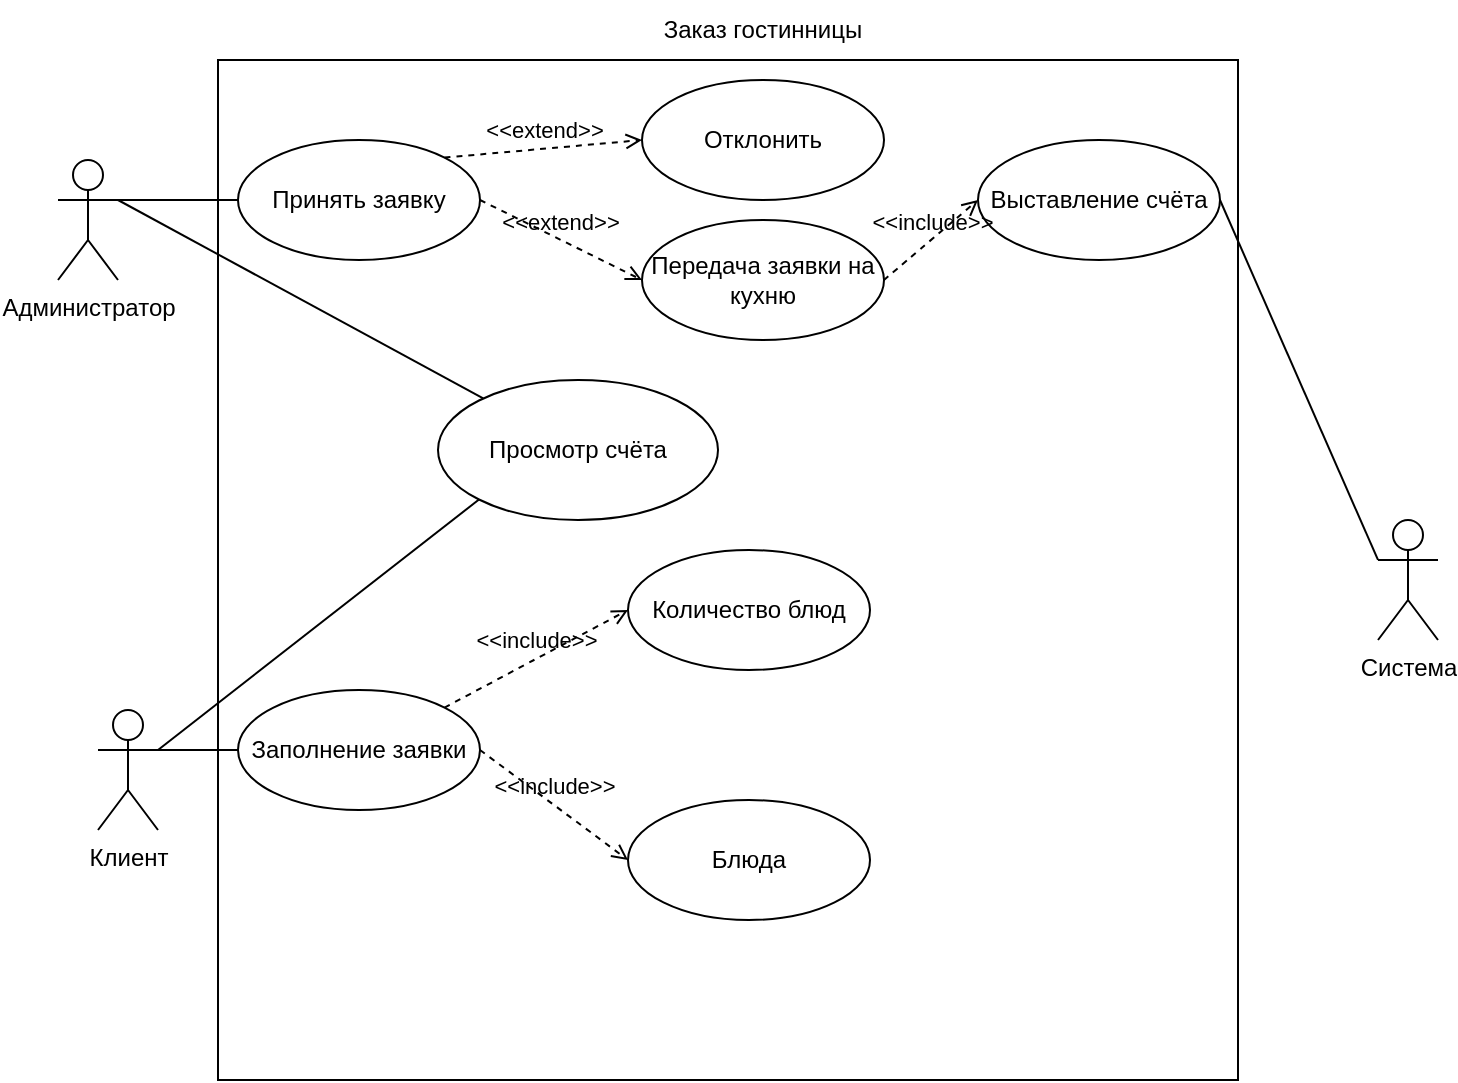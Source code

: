 <mxfile version="20.7.4" type="device"><diagram id="M13nzgHDiBsrt1ZgYOBN" name="Страница 1"><mxGraphModel dx="1434" dy="764" grid="1" gridSize="10" guides="1" tooltips="1" connect="1" arrows="1" fold="1" page="1" pageScale="1" pageWidth="827" pageHeight="1169" math="0" shadow="0"><root><mxCell id="0"/><mxCell id="1" parent="0"/><mxCell id="fY_PwHqfxWm9hgMFCMMJ-106" value="" style="whiteSpace=wrap;html=1;aspect=fixed;glass=0;sketch=0;strokeWidth=1;shadow=0;fillColor=none;movable=0;resizable=0;rotatable=0;deletable=0;editable=0;connectable=0;" parent="1" vertex="1"><mxGeometry x="180" y="340" width="510" height="510" as="geometry"/></mxCell><mxCell id="fY_PwHqfxWm9hgMFCMMJ-108" value="Заказ гостинницы" style="text;html=1;strokeColor=none;fillColor=none;align=center;verticalAlign=middle;whiteSpace=wrap;rounded=0;shadow=0;glass=0;sketch=0;strokeWidth=1;movable=0;resizable=0;rotatable=0;deletable=0;editable=0;connectable=0;" parent="1" vertex="1"><mxGeometry x="399" y="310" width="107" height="30" as="geometry"/></mxCell><mxCell id="fY_PwHqfxWm9hgMFCMMJ-110" value="Администратор" style="shape=umlActor;verticalLabelPosition=bottom;verticalAlign=top;html=1;outlineConnect=0;shadow=0;glass=0;sketch=0;strokeColor=default;strokeWidth=1;fillColor=default;gradientColor=none;" parent="1" vertex="1"><mxGeometry x="100" y="390" width="30" height="60" as="geometry"/></mxCell><mxCell id="fY_PwHqfxWm9hgMFCMMJ-111" value="Клиент" style="shape=umlActor;verticalLabelPosition=bottom;verticalAlign=top;html=1;outlineConnect=0;shadow=0;glass=0;sketch=0;strokeColor=default;strokeWidth=1;fillColor=default;gradientColor=none;" parent="1" vertex="1"><mxGeometry x="120" y="665" width="30" height="60" as="geometry"/></mxCell><mxCell id="fY_PwHqfxWm9hgMFCMMJ-112" value="Система" style="shape=umlActor;verticalLabelPosition=bottom;verticalAlign=top;html=1;outlineConnect=0;shadow=0;glass=0;sketch=0;strokeColor=default;strokeWidth=1;fillColor=default;gradientColor=none;" parent="1" vertex="1"><mxGeometry x="760" y="570" width="30" height="60" as="geometry"/></mxCell><mxCell id="fY_PwHqfxWm9hgMFCMMJ-113" value="Заполнение заявки" style="ellipse;whiteSpace=wrap;html=1;shadow=0;glass=0;sketch=0;strokeColor=default;strokeWidth=1;fillColor=default;gradientColor=none;" parent="1" vertex="1"><mxGeometry x="190" y="655" width="121" height="60" as="geometry"/></mxCell><mxCell id="fY_PwHqfxWm9hgMFCMMJ-114" value="" style="endArrow=none;html=1;strokeWidth=1;curved=1;exitX=1;exitY=0.333;exitDx=0;exitDy=0;exitPerimeter=0;entryX=0;entryY=0.5;entryDx=0;entryDy=0;" parent="1" source="fY_PwHqfxWm9hgMFCMMJ-111" target="fY_PwHqfxWm9hgMFCMMJ-113" edge="1"><mxGeometry width="50" height="50" relative="1" as="geometry"><mxPoint x="80" y="625" as="sourcePoint"/><mxPoint x="130" y="575" as="targetPoint"/></mxGeometry></mxCell><mxCell id="fY_PwHqfxWm9hgMFCMMJ-115" value="Блюда" style="ellipse;whiteSpace=wrap;html=1;shadow=0;glass=0;sketch=0;strokeColor=default;strokeWidth=1;fillColor=default;gradientColor=none;" parent="1" vertex="1"><mxGeometry x="385" y="710" width="121" height="60" as="geometry"/></mxCell><mxCell id="fY_PwHqfxWm9hgMFCMMJ-117" value="Количество блюд" style="ellipse;whiteSpace=wrap;html=1;shadow=0;glass=0;sketch=0;strokeColor=default;strokeWidth=1;fillColor=default;gradientColor=none;" parent="1" vertex="1"><mxGeometry x="385" y="585" width="121" height="60" as="geometry"/></mxCell><mxCell id="fY_PwHqfxWm9hgMFCMMJ-118" value="&amp;lt;&amp;lt;include&amp;gt;&amp;gt;" style="html=1;verticalAlign=bottom;labelBackgroundColor=none;endArrow=open;endFill=0;dashed=1;strokeWidth=1;curved=1;exitX=1;exitY=0;exitDx=0;exitDy=0;entryX=0;entryY=0.5;entryDx=0;entryDy=0;" parent="1" source="fY_PwHqfxWm9hgMFCMMJ-113" target="fY_PwHqfxWm9hgMFCMMJ-117" edge="1"><mxGeometry width="160" relative="1" as="geometry"><mxPoint x="230" y="565" as="sourcePoint"/><mxPoint x="390" y="565" as="targetPoint"/></mxGeometry></mxCell><mxCell id="fY_PwHqfxWm9hgMFCMMJ-119" value="&amp;lt;&amp;lt;include&amp;gt;&amp;gt;" style="html=1;verticalAlign=bottom;labelBackgroundColor=none;endArrow=open;endFill=0;dashed=1;strokeWidth=1;curved=1;exitX=1;exitY=0.5;exitDx=0;exitDy=0;entryX=0;entryY=0.5;entryDx=0;entryDy=0;" parent="1" source="fY_PwHqfxWm9hgMFCMMJ-113" target="fY_PwHqfxWm9hgMFCMMJ-115" edge="1"><mxGeometry width="160" relative="1" as="geometry"><mxPoint x="300.004" y="771.369" as="sourcePoint"/><mxPoint x="378.56" y="705" as="targetPoint"/></mxGeometry></mxCell><mxCell id="fY_PwHqfxWm9hgMFCMMJ-121" value="Принять заявку" style="ellipse;whiteSpace=wrap;html=1;shadow=0;glass=0;sketch=0;strokeColor=default;strokeWidth=1;fillColor=default;gradientColor=none;" parent="1" vertex="1"><mxGeometry x="190" y="380" width="121" height="60" as="geometry"/></mxCell><mxCell id="fY_PwHqfxWm9hgMFCMMJ-122" value="" style="endArrow=none;html=1;strokeWidth=1;curved=1;exitX=1;exitY=0.333;exitDx=0;exitDy=0;exitPerimeter=0;entryX=0;entryY=0.5;entryDx=0;entryDy=0;" parent="1" source="fY_PwHqfxWm9hgMFCMMJ-110" target="fY_PwHqfxWm9hgMFCMMJ-121" edge="1"><mxGeometry width="50" height="50" relative="1" as="geometry"><mxPoint x="200" y="440" as="sourcePoint"/><mxPoint x="240.0" y="440" as="targetPoint"/></mxGeometry></mxCell><mxCell id="fY_PwHqfxWm9hgMFCMMJ-123" value="Передача заявки на кухню" style="ellipse;whiteSpace=wrap;html=1;shadow=0;glass=0;sketch=0;strokeColor=default;strokeWidth=1;fillColor=default;gradientColor=none;" parent="1" vertex="1"><mxGeometry x="392" y="420" width="121" height="60" as="geometry"/></mxCell><mxCell id="fY_PwHqfxWm9hgMFCMMJ-124" value="&amp;lt;&amp;lt;extend&amp;gt;&amp;gt;" style="html=1;verticalAlign=bottom;labelBackgroundColor=none;endArrow=open;endFill=0;dashed=1;strokeWidth=1;curved=1;exitX=1;exitY=0.5;exitDx=0;exitDy=0;entryX=0;entryY=0.5;entryDx=0;entryDy=0;" parent="1" source="fY_PwHqfxWm9hgMFCMMJ-121" target="fY_PwHqfxWm9hgMFCMMJ-123" edge="1"><mxGeometry width="160" relative="1" as="geometry"><mxPoint x="340" y="520" as="sourcePoint"/><mxPoint x="500" y="520" as="targetPoint"/></mxGeometry></mxCell><mxCell id="fY_PwHqfxWm9hgMFCMMJ-125" value="Отклонить" style="ellipse;whiteSpace=wrap;html=1;shadow=0;glass=0;sketch=0;strokeColor=default;strokeWidth=1;fillColor=default;gradientColor=none;" parent="1" vertex="1"><mxGeometry x="392" y="350" width="121" height="60" as="geometry"/></mxCell><mxCell id="fY_PwHqfxWm9hgMFCMMJ-126" value="&amp;lt;&amp;lt;extend&amp;gt;&amp;gt;" style="html=1;verticalAlign=bottom;labelBackgroundColor=none;endArrow=open;endFill=0;dashed=1;strokeWidth=1;curved=1;exitX=1;exitY=0;exitDx=0;exitDy=0;entryX=0;entryY=0.5;entryDx=0;entryDy=0;" parent="1" source="fY_PwHqfxWm9hgMFCMMJ-121" target="fY_PwHqfxWm9hgMFCMMJ-125" edge="1"><mxGeometry width="160" relative="1" as="geometry"><mxPoint x="321.0" y="420" as="sourcePoint"/><mxPoint x="402.0" y="490.0" as="targetPoint"/></mxGeometry></mxCell><mxCell id="fY_PwHqfxWm9hgMFCMMJ-127" value="Выставление счёта" style="ellipse;whiteSpace=wrap;html=1;shadow=0;glass=0;sketch=0;strokeColor=default;strokeWidth=1;fillColor=default;gradientColor=none;" parent="1" vertex="1"><mxGeometry x="560" y="380" width="121" height="60" as="geometry"/></mxCell><mxCell id="fY_PwHqfxWm9hgMFCMMJ-128" value="&amp;lt;&amp;lt;include&amp;gt;&amp;gt;" style="html=1;verticalAlign=bottom;labelBackgroundColor=none;endArrow=open;endFill=0;dashed=1;strokeWidth=1;curved=1;exitX=1;exitY=0.5;exitDx=0;exitDy=0;entryX=0;entryY=0.5;entryDx=0;entryDy=0;" parent="1" source="fY_PwHqfxWm9hgMFCMMJ-123" target="fY_PwHqfxWm9hgMFCMMJ-127" edge="1"><mxGeometry width="160" relative="1" as="geometry"><mxPoint x="490.004" y="528.869" as="sourcePoint"/><mxPoint x="581.56" y="480" as="targetPoint"/></mxGeometry></mxCell><mxCell id="fY_PwHqfxWm9hgMFCMMJ-129" value="" style="endArrow=none;html=1;strokeWidth=1;curved=1;exitX=1;exitY=0.5;exitDx=0;exitDy=0;entryX=0;entryY=0.333;entryDx=0;entryDy=0;entryPerimeter=0;" parent="1" source="fY_PwHqfxWm9hgMFCMMJ-127" target="fY_PwHqfxWm9hgMFCMMJ-112" edge="1"><mxGeometry width="50" height="50" relative="1" as="geometry"><mxPoint x="641" y="550" as="sourcePoint"/><mxPoint x="701.0" y="550" as="targetPoint"/></mxGeometry></mxCell><mxCell id="fY_PwHqfxWm9hgMFCMMJ-130" value="Просмотр счёта" style="ellipse;whiteSpace=wrap;html=1;shadow=0;glass=0;sketch=0;strokeColor=default;strokeWidth=1;fillColor=default;gradientColor=none;" parent="1" vertex="1"><mxGeometry x="290" y="500" width="140" height="70" as="geometry"/></mxCell><mxCell id="fY_PwHqfxWm9hgMFCMMJ-131" value="" style="endArrow=none;html=1;strokeWidth=1;curved=1;" parent="1" target="fY_PwHqfxWm9hgMFCMMJ-130" edge="1"><mxGeometry width="50" height="50" relative="1" as="geometry"><mxPoint x="130" y="410" as="sourcePoint"/><mxPoint x="200.0" y="420" as="targetPoint"/></mxGeometry></mxCell><mxCell id="fY_PwHqfxWm9hgMFCMMJ-132" value="" style="endArrow=none;html=1;strokeWidth=1;curved=1;exitX=1;exitY=0.333;exitDx=0;exitDy=0;exitPerimeter=0;entryX=0;entryY=1;entryDx=0;entryDy=0;" parent="1" source="fY_PwHqfxWm9hgMFCMMJ-111" target="fY_PwHqfxWm9hgMFCMMJ-130" edge="1"><mxGeometry width="50" height="50" relative="1" as="geometry"><mxPoint x="160" y="695" as="sourcePoint"/><mxPoint x="200.0" y="695" as="targetPoint"/></mxGeometry></mxCell></root></mxGraphModel></diagram></mxfile>
